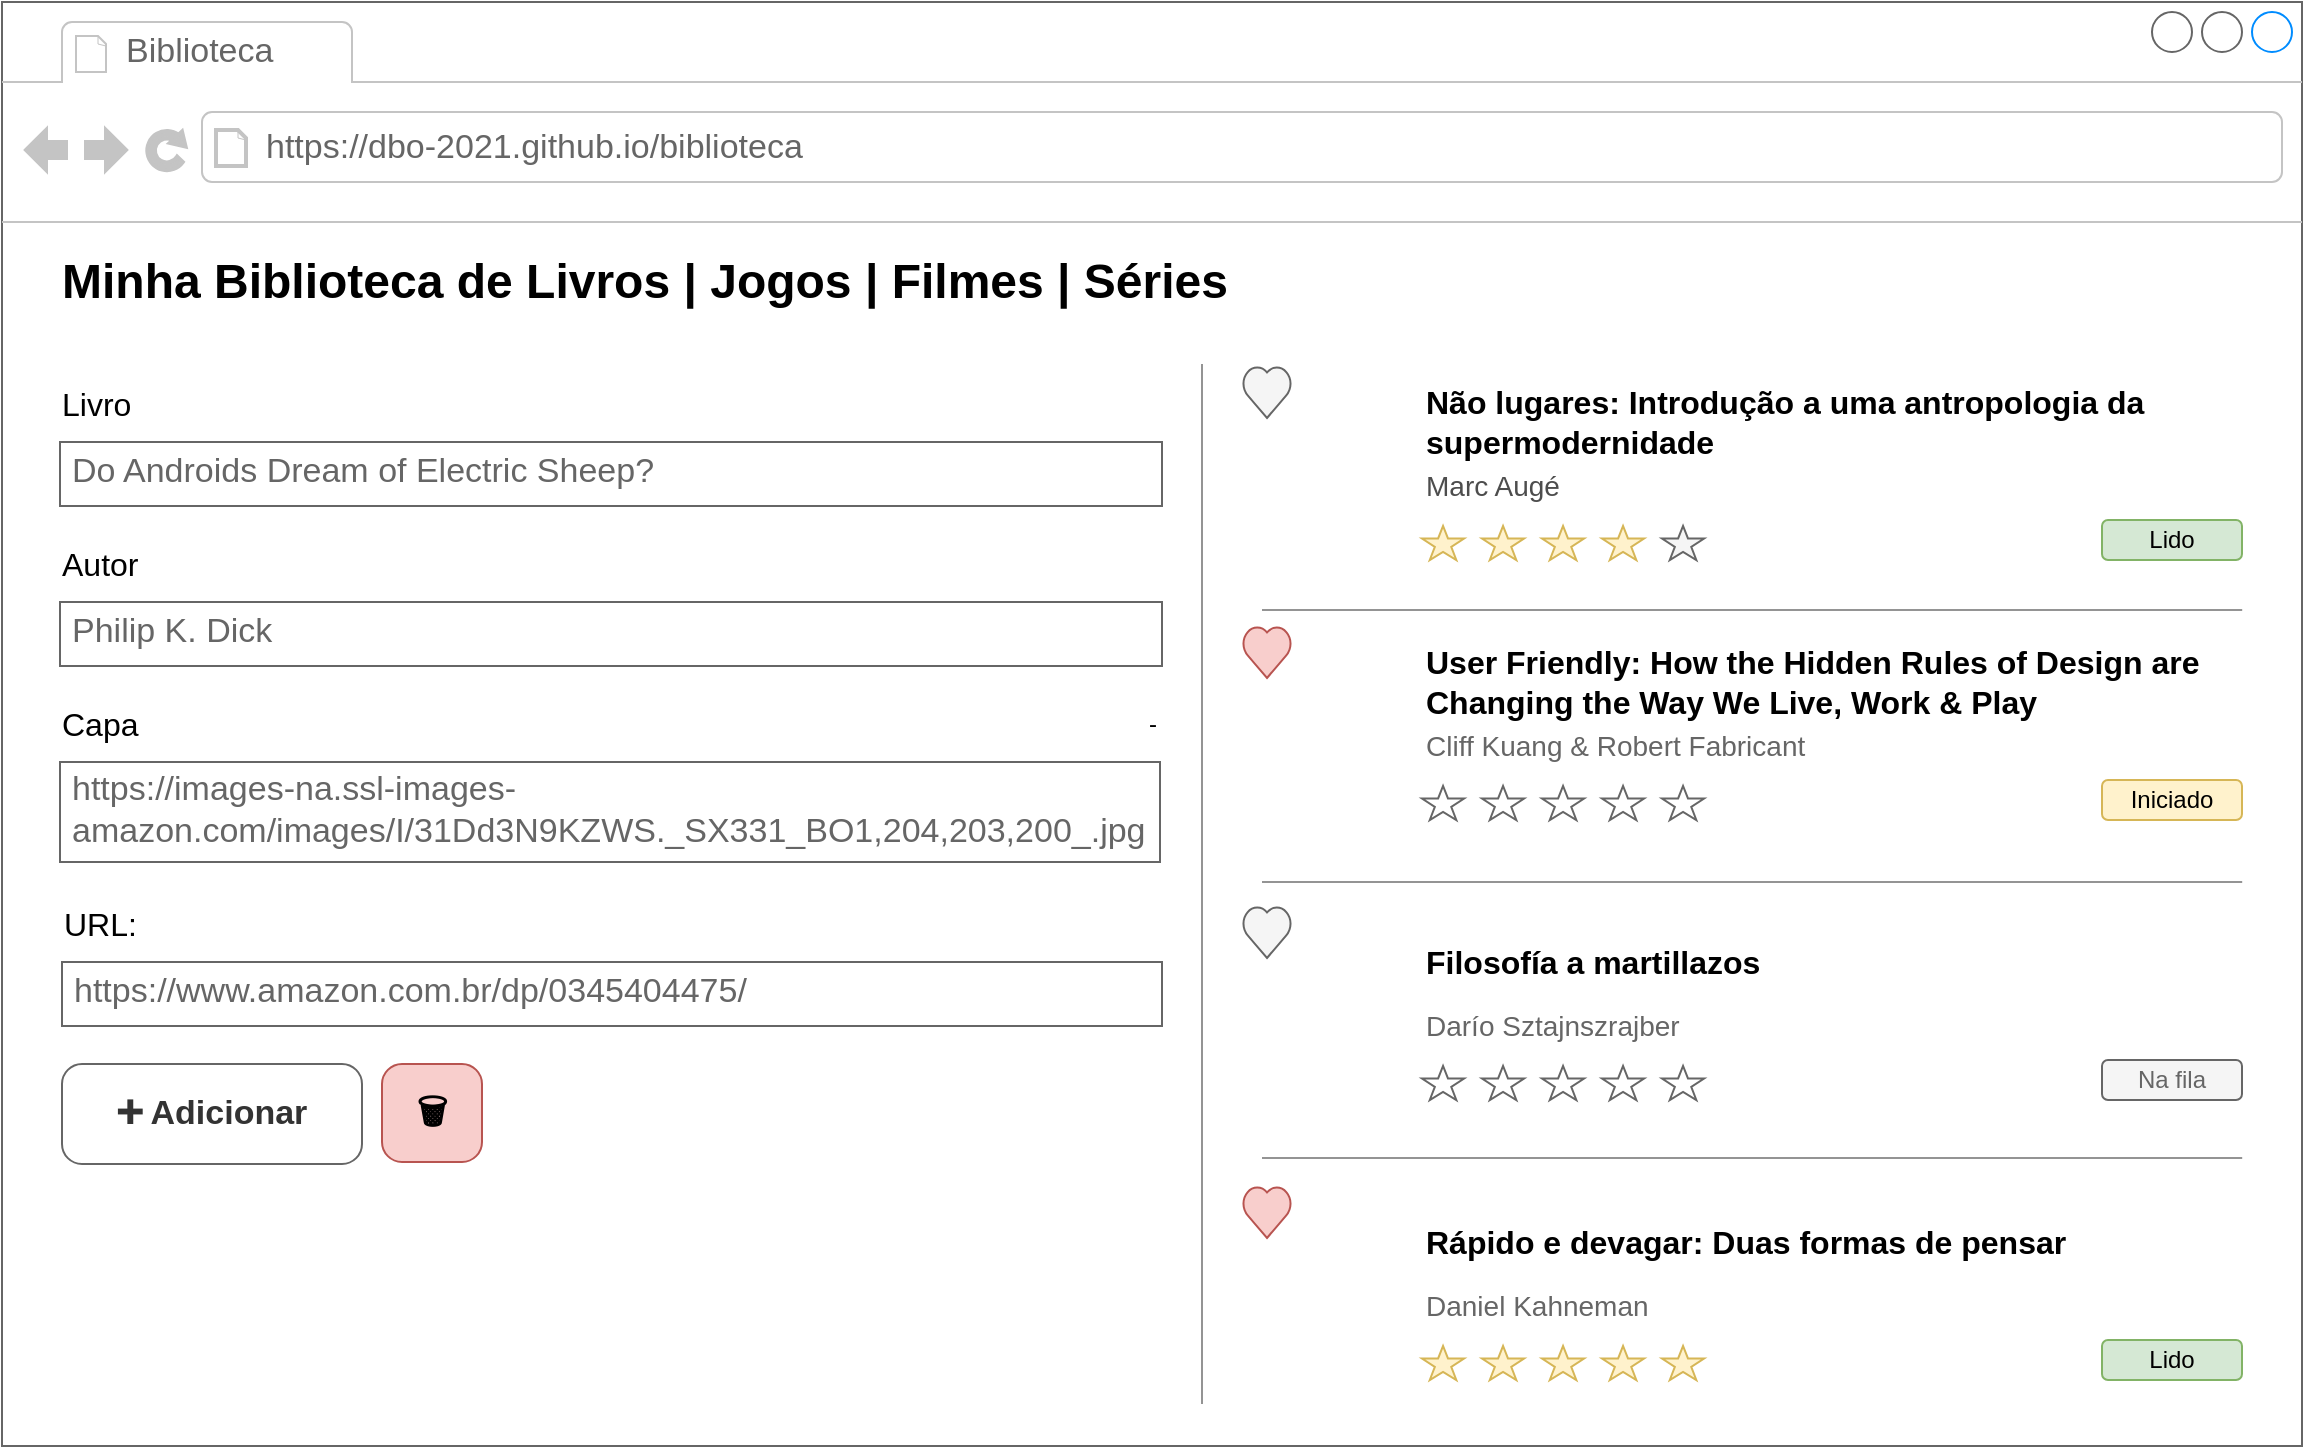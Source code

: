 <mxfile version="14.5.1" type="device" pages="2"><diagram id="HRCcRAjydTh6kbo6HqOy" name="01"><mxGraphModel dx="1296" dy="960" grid="1" gridSize="10" guides="1" tooltips="1" connect="1" arrows="1" fold="1" page="1" pageScale="1" pageWidth="1169" pageHeight="827" math="0" shadow="0"><root><mxCell id="0"/><mxCell id="1" parent="0"/><mxCell id="lwicfs0JQoOgjkQ2QBep-1" value="-" style="strokeWidth=1;shadow=0;dashed=0;align=center;html=1;shape=mxgraph.mockup.containers.browserWindow;rSize=0;strokeColor=#666666;strokeColor2=#008cff;strokeColor3=#c4c4c4;mainText=,;recursiveResize=0;" parent="1" vertex="1"><mxGeometry x="10" y="8" width="1150" height="722" as="geometry"/></mxCell><mxCell id="-jmXIq4S3nJ_SDXF_lPE-64" value="" style="shape=image;verticalLabelPosition=bottom;labelBackgroundColor=#ffffff;verticalAlign=top;aspect=fixed;imageAspect=0;image=https://m.media-amazon.com/images/I/41alIv87Z5L.jpg;" vertex="1" parent="lwicfs0JQoOgjkQ2QBep-1"><mxGeometry x="630" y="600" width="66" height="94.83" as="geometry"/></mxCell><mxCell id="-jmXIq4S3nJ_SDXF_lPE-51" value="" style="shape=image;verticalLabelPosition=bottom;labelBackgroundColor=#ffffff;verticalAlign=top;aspect=fixed;imageAspect=0;image=https://images-na.ssl-images-amazon.com/images/I/41ftLous6kL._SX316_BO1,204,203,200_.jpg;" vertex="1" parent="lwicfs0JQoOgjkQ2QBep-1"><mxGeometry x="630" y="460" width="63.72" height="100" as="geometry"/></mxCell><mxCell id="-jmXIq4S3nJ_SDXF_lPE-39" value="" style="shape=image;verticalLabelPosition=bottom;labelBackgroundColor=#ffffff;verticalAlign=top;aspect=fixed;imageAspect=0;image=https://m.media-amazon.com/images/I/412tCo6vXKL.jpg;" vertex="1" parent="lwicfs0JQoOgjkQ2QBep-1"><mxGeometry x="630" y="320" width="63.6" height="100" as="geometry"/></mxCell><mxCell id="lwicfs0JQoOgjkQ2QBep-2" value="Biblioteca" style="strokeWidth=1;shadow=0;dashed=0;align=center;html=1;shape=mxgraph.mockup.containers.anchor;fontSize=17;fontColor=#666666;align=left;" parent="lwicfs0JQoOgjkQ2QBep-1" vertex="1"><mxGeometry x="60" y="12" width="110" height="26" as="geometry"/></mxCell><mxCell id="lwicfs0JQoOgjkQ2QBep-3" value="https://dbo-2021.github.io/biblioteca" style="strokeWidth=1;shadow=0;dashed=0;align=center;html=1;shape=mxgraph.mockup.containers.anchor;rSize=0;fontSize=17;fontColor=#666666;align=left;" parent="lwicfs0JQoOgjkQ2QBep-1" vertex="1"><mxGeometry x="130" y="60" width="250" height="26" as="geometry"/></mxCell><mxCell id="lwicfs0JQoOgjkQ2QBep-9" value="➕ Adicionar" style="strokeWidth=1;shadow=0;dashed=0;align=center;html=1;shape=mxgraph.mockup.buttons.button;strokeColor=#666666;mainText=;buttonStyle=round;fontSize=17;fontStyle=1;whiteSpace=wrap;fillColor=none;fontColor=#333333;" parent="lwicfs0JQoOgjkQ2QBep-1" vertex="1"><mxGeometry x="30" y="531" width="150" height="50" as="geometry"/></mxCell><mxCell id="lwicfs0JQoOgjkQ2QBep-10" value="🗑️" style="strokeWidth=1;shadow=0;dashed=0;align=center;html=1;shape=mxgraph.mockup.buttons.button;strokeColor=#b85450;mainText=;buttonStyle=round;fontSize=17;fontStyle=1;whiteSpace=wrap;fillColor=#f8cecc;" parent="lwicfs0JQoOgjkQ2QBep-1" vertex="1"><mxGeometry x="190" y="531" width="50" height="49" as="geometry"/></mxCell><mxCell id="-jmXIq4S3nJ_SDXF_lPE-1" value="Do Androids Dream of Electric Sheep?" style="strokeWidth=1;shadow=0;dashed=0;align=center;html=1;shape=mxgraph.mockup.text.textBox;fontColor=#666666;align=left;fontSize=17;spacingLeft=4;spacingTop=-3;strokeColor=#666666;mainText=" vertex="1" parent="lwicfs0JQoOgjkQ2QBep-1"><mxGeometry x="29" y="220" width="551" height="32" as="geometry"/></mxCell><mxCell id="-jmXIq4S3nJ_SDXF_lPE-2" value="Livro" style="text;html=1;strokeColor=none;fillColor=none;align=left;verticalAlign=middle;whiteSpace=wrap;rounded=0;fontSize=16;" vertex="1" parent="lwicfs0JQoOgjkQ2QBep-1"><mxGeometry x="28" y="190" width="141" height="22" as="geometry"/></mxCell><mxCell id="-jmXIq4S3nJ_SDXF_lPE-3" value="&lt;b&gt;&lt;font style=&quot;font-size: 24px&quot;&gt;Minha Biblioteca de Livros | Jogos | Filmes | Séries&lt;/font&gt;&lt;/b&gt;" style="text;html=1;strokeColor=none;fillColor=none;align=left;verticalAlign=middle;whiteSpace=wrap;rounded=0;fontSize=16;" vertex="1" parent="lwicfs0JQoOgjkQ2QBep-1"><mxGeometry x="28" y="130" width="741" height="20" as="geometry"/></mxCell><mxCell id="-jmXIq4S3nJ_SDXF_lPE-4" value="Autor" style="text;html=1;strokeColor=none;fillColor=none;align=left;verticalAlign=middle;whiteSpace=wrap;rounded=0;fontSize=16;" vertex="1" parent="lwicfs0JQoOgjkQ2QBep-1"><mxGeometry x="28" y="270" width="141" height="22" as="geometry"/></mxCell><mxCell id="-jmXIq4S3nJ_SDXF_lPE-5" value="&lt;span class=&quot;a-size-medium&quot;&gt;Philip K. Dick&lt;/span&gt;" style="strokeWidth=1;shadow=0;dashed=0;align=center;html=1;shape=mxgraph.mockup.text.textBox;fontColor=#666666;align=left;fontSize=17;spacingLeft=4;spacingTop=-3;strokeColor=#666666;mainText=" vertex="1" parent="lwicfs0JQoOgjkQ2QBep-1"><mxGeometry x="29" y="300" width="551" height="32" as="geometry"/></mxCell><mxCell id="-jmXIq4S3nJ_SDXF_lPE-6" value="Capa" style="text;html=1;strokeColor=none;fillColor=none;align=left;verticalAlign=middle;whiteSpace=wrap;rounded=0;fontSize=16;" vertex="1" parent="lwicfs0JQoOgjkQ2QBep-1"><mxGeometry x="28" y="350" width="141" height="22" as="geometry"/></mxCell><mxCell id="-jmXIq4S3nJ_SDXF_lPE-7" value="&lt;span class=&quot;a-size-medium&quot;&gt;https://images-na.ssl-images-amazon.com/images/I/31Dd3N9KZWS._SX331_BO1,204,203,200_.jpg&lt;/span&gt;" style="strokeWidth=1;shadow=0;dashed=0;align=center;html=1;shape=mxgraph.mockup.text.textBox;fontColor=#666666;align=left;fontSize=17;spacingLeft=4;spacingTop=-3;strokeColor=#666666;mainText=;whiteSpace=wrap;" vertex="1" parent="lwicfs0JQoOgjkQ2QBep-1"><mxGeometry x="29" y="380" width="550" height="50" as="geometry"/></mxCell><mxCell id="-jmXIq4S3nJ_SDXF_lPE-8" value="URL:" style="text;html=1;strokeColor=none;fillColor=none;align=left;verticalAlign=middle;whiteSpace=wrap;rounded=0;fontSize=16;" vertex="1" parent="lwicfs0JQoOgjkQ2QBep-1"><mxGeometry x="29" y="450" width="141" height="22" as="geometry"/></mxCell><mxCell id="-jmXIq4S3nJ_SDXF_lPE-9" value="&lt;span class=&quot;a-size-medium&quot;&gt;https://www.amazon.com.br/dp/0345404475/&lt;/span&gt;" style="strokeWidth=1;shadow=0;dashed=0;align=center;html=1;shape=mxgraph.mockup.text.textBox;fontColor=#666666;align=left;fontSize=17;spacingLeft=4;spacingTop=-3;strokeColor=#666666;mainText=" vertex="1" parent="lwicfs0JQoOgjkQ2QBep-1"><mxGeometry x="30" y="480" width="550" height="32" as="geometry"/></mxCell><mxCell id="-jmXIq4S3nJ_SDXF_lPE-11" value="" style="endArrow=none;html=1;fontSize=16;strokeColor=#949494;" edge="1" parent="lwicfs0JQoOgjkQ2QBep-1"><mxGeometry width="50" height="50" relative="1" as="geometry"><mxPoint x="600" y="701" as="sourcePoint"/><mxPoint x="600" y="181" as="targetPoint"/></mxGeometry></mxCell><mxCell id="-jmXIq4S3nJ_SDXF_lPE-13" value="" style="shape=image;verticalLabelPosition=bottom;labelBackgroundColor=#ffffff;verticalAlign=top;aspect=fixed;imageAspect=0;image=https://images-na.ssl-images-amazon.com/images/I/31NMsOganIL._SX333_BO1,204,203,200_.jpg;" vertex="1" parent="lwicfs0JQoOgjkQ2QBep-1"><mxGeometry x="630" y="190" width="65" height="96.82" as="geometry"/></mxCell><mxCell id="-jmXIq4S3nJ_SDXF_lPE-14" value="&lt;b&gt;Não lugares: Introdução a uma antropologia da supermodernidade&lt;/b&gt;" style="text;html=1;strokeColor=none;fillColor=none;align=left;verticalAlign=middle;whiteSpace=wrap;rounded=0;fontSize=16;" vertex="1" parent="lwicfs0JQoOgjkQ2QBep-1"><mxGeometry x="710" y="190" width="410" height="40" as="geometry"/></mxCell><mxCell id="-jmXIq4S3nJ_SDXF_lPE-17" value="&lt;span style=&quot;font-weight: normal; font-size: 14px;&quot;&gt;Marc Augé&amp;nbsp;&lt;/span&gt;" style="text;html=1;strokeColor=none;fillColor=none;align=left;verticalAlign=middle;whiteSpace=wrap;rounded=0;fontSize=14;fontStyle=1;fontColor=#4D4D4D;" vertex="1" parent="lwicfs0JQoOgjkQ2QBep-1"><mxGeometry x="710" y="232" width="410" height="20" as="geometry"/></mxCell><mxCell id="-jmXIq4S3nJ_SDXF_lPE-19" value="" style="verticalLabelPosition=bottom;verticalAlign=top;html=1;shape=mxgraph.basic.star;fontSize=14;align=left;fillColor=#fff2cc;strokeColor=#d6b656;" vertex="1" parent="lwicfs0JQoOgjkQ2QBep-1"><mxGeometry x="710" y="262" width="21.05" height="17" as="geometry"/></mxCell><mxCell id="-jmXIq4S3nJ_SDXF_lPE-20" value="" style="verticalLabelPosition=bottom;verticalAlign=top;html=1;shape=mxgraph.basic.star;fontSize=14;align=left;fillColor=#fff2cc;strokeColor=#d6b656;" vertex="1" parent="lwicfs0JQoOgjkQ2QBep-1"><mxGeometry x="740" y="262" width="21.05" height="17" as="geometry"/></mxCell><mxCell id="-jmXIq4S3nJ_SDXF_lPE-21" value="" style="verticalLabelPosition=bottom;verticalAlign=top;html=1;shape=mxgraph.basic.star;fontSize=14;align=left;fillColor=#fff2cc;strokeColor=#d6b656;" vertex="1" parent="lwicfs0JQoOgjkQ2QBep-1"><mxGeometry x="770" y="262" width="21.05" height="17" as="geometry"/></mxCell><mxCell id="-jmXIq4S3nJ_SDXF_lPE-22" value="" style="verticalLabelPosition=bottom;verticalAlign=top;html=1;shape=mxgraph.basic.star;fontSize=14;align=left;fillColor=#f5f5f5;strokeColor=#666666;fontColor=#333333;" vertex="1" parent="lwicfs0JQoOgjkQ2QBep-1"><mxGeometry x="830" y="262" width="21.05" height="17" as="geometry"/></mxCell><mxCell id="-jmXIq4S3nJ_SDXF_lPE-23" value="" style="verticalLabelPosition=bottom;verticalAlign=top;html=1;shape=mxgraph.basic.star;fontSize=14;align=left;fillColor=#fff2cc;strokeColor=#d6b656;" vertex="1" parent="lwicfs0JQoOgjkQ2QBep-1"><mxGeometry x="800" y="262" width="21.05" height="17" as="geometry"/></mxCell><mxCell id="-jmXIq4S3nJ_SDXF_lPE-24" value="" style="verticalLabelPosition=bottom;verticalAlign=top;html=1;shape=mxgraph.basic.heart;fontSize=14;align=left;fillColor=#f5f5f5;strokeColor=#666666;fontColor=#333333;" vertex="1" parent="lwicfs0JQoOgjkQ2QBep-1"><mxGeometry x="620" y="182" width="25" height="26" as="geometry"/></mxCell><mxCell id="-jmXIq4S3nJ_SDXF_lPE-25" value="Lido" style="rounded=1;whiteSpace=wrap;html=1;fontSize=12;align=center;fillColor=#d5e8d4;strokeColor=#82b366;" vertex="1" parent="lwicfs0JQoOgjkQ2QBep-1"><mxGeometry x="1050" y="259" width="70" height="20" as="geometry"/></mxCell><mxCell id="-jmXIq4S3nJ_SDXF_lPE-29" value="&lt;b&gt;User Friendly: How the Hidden Rules of Design are Changing the Way We Live, Work &amp;amp; Play&lt;/b&gt;" style="text;html=1;strokeColor=none;fillColor=none;align=left;verticalAlign=middle;whiteSpace=wrap;rounded=0;fontSize=16;" vertex="1" parent="lwicfs0JQoOgjkQ2QBep-1"><mxGeometry x="710" y="320" width="410" height="40" as="geometry"/></mxCell><mxCell id="-jmXIq4S3nJ_SDXF_lPE-30" value="&lt;span style=&quot;font-weight: 400&quot;&gt;Cliff Kuang &amp;amp;&amp;nbsp;&lt;/span&gt;&lt;span style=&quot;font-weight: 400&quot;&gt;Robert Fabricant&lt;/span&gt;" style="text;html=1;strokeColor=none;fillColor=none;align=left;verticalAlign=middle;whiteSpace=wrap;rounded=0;fontSize=14;fontStyle=1;fontColor=#666666;" vertex="1" parent="lwicfs0JQoOgjkQ2QBep-1"><mxGeometry x="710" y="362" width="410" height="20" as="geometry"/></mxCell><mxCell id="-jmXIq4S3nJ_SDXF_lPE-31" value="" style="verticalLabelPosition=bottom;verticalAlign=top;html=1;shape=mxgraph.basic.star;fontSize=14;align=left;strokeColor=#666666;fontColor=#333333;fillColor=#FFFFFF;" vertex="1" parent="lwicfs0JQoOgjkQ2QBep-1"><mxGeometry x="710" y="392" width="21.05" height="17" as="geometry"/></mxCell><mxCell id="-jmXIq4S3nJ_SDXF_lPE-32" value="" style="verticalLabelPosition=bottom;verticalAlign=top;html=1;shape=mxgraph.basic.star;fontSize=14;align=left;strokeColor=#666666;fontColor=#333333;fillColor=#FFFFFF;" vertex="1" parent="lwicfs0JQoOgjkQ2QBep-1"><mxGeometry x="740" y="392" width="21.05" height="17" as="geometry"/></mxCell><mxCell id="-jmXIq4S3nJ_SDXF_lPE-33" value="" style="verticalLabelPosition=bottom;verticalAlign=top;html=1;shape=mxgraph.basic.star;fontSize=14;align=left;strokeColor=#666666;fontColor=#333333;fillColor=#FFFFFF;" vertex="1" parent="lwicfs0JQoOgjkQ2QBep-1"><mxGeometry x="770" y="392" width="21.05" height="17" as="geometry"/></mxCell><mxCell id="-jmXIq4S3nJ_SDXF_lPE-34" value="" style="verticalLabelPosition=bottom;verticalAlign=top;html=1;shape=mxgraph.basic.star;fontSize=14;align=left;strokeColor=#666666;fontColor=#333333;fillColor=#FFFFFF;" vertex="1" parent="lwicfs0JQoOgjkQ2QBep-1"><mxGeometry x="830" y="392" width="21.05" height="17" as="geometry"/></mxCell><mxCell id="-jmXIq4S3nJ_SDXF_lPE-35" value="" style="verticalLabelPosition=bottom;verticalAlign=top;html=1;shape=mxgraph.basic.star;fontSize=14;align=left;strokeColor=#666666;fontColor=#333333;fillColor=#FFFFFF;" vertex="1" parent="lwicfs0JQoOgjkQ2QBep-1"><mxGeometry x="800" y="392" width="21.05" height="17" as="geometry"/></mxCell><mxCell id="-jmXIq4S3nJ_SDXF_lPE-36" value="" style="verticalLabelPosition=bottom;verticalAlign=top;html=1;shape=mxgraph.basic.heart;fontSize=14;align=left;fillColor=#f8cecc;strokeColor=#b85450;" vertex="1" parent="lwicfs0JQoOgjkQ2QBep-1"><mxGeometry x="620" y="312" width="25" height="26" as="geometry"/></mxCell><mxCell id="-jmXIq4S3nJ_SDXF_lPE-37" value="Iniciado" style="rounded=1;whiteSpace=wrap;html=1;fontSize=12;align=center;fillColor=#fff2cc;strokeColor=#d6b656;labelBackgroundColor=none;" vertex="1" parent="lwicfs0JQoOgjkQ2QBep-1"><mxGeometry x="1050" y="389" width="70" height="20" as="geometry"/></mxCell><mxCell id="-jmXIq4S3nJ_SDXF_lPE-41" value="&lt;b&gt;Filosofía a martillazos&lt;/b&gt;" style="text;html=1;strokeColor=none;fillColor=none;align=left;verticalAlign=middle;whiteSpace=wrap;rounded=0;fontSize=16;" vertex="1" parent="lwicfs0JQoOgjkQ2QBep-1"><mxGeometry x="710" y="460" width="410" height="40" as="geometry"/></mxCell><mxCell id="-jmXIq4S3nJ_SDXF_lPE-42" value="&lt;span style=&quot;font-weight: 400&quot;&gt;Darío Sztajnszrajber&lt;/span&gt;" style="text;html=1;strokeColor=none;fillColor=none;align=left;verticalAlign=middle;whiteSpace=wrap;rounded=0;fontSize=14;fontStyle=1;fontColor=#666666;" vertex="1" parent="lwicfs0JQoOgjkQ2QBep-1"><mxGeometry x="710" y="502" width="410" height="20" as="geometry"/></mxCell><mxCell id="-jmXIq4S3nJ_SDXF_lPE-43" value="" style="verticalLabelPosition=bottom;verticalAlign=top;html=1;shape=mxgraph.basic.star;fontSize=14;align=left;strokeColor=#666666;fontColor=#333333;fillColor=#FFFFFF;" vertex="1" parent="lwicfs0JQoOgjkQ2QBep-1"><mxGeometry x="710" y="532" width="21.05" height="17" as="geometry"/></mxCell><mxCell id="-jmXIq4S3nJ_SDXF_lPE-44" value="" style="verticalLabelPosition=bottom;verticalAlign=top;html=1;shape=mxgraph.basic.star;fontSize=14;align=left;strokeColor=#666666;fontColor=#333333;fillColor=#FFFFFF;" vertex="1" parent="lwicfs0JQoOgjkQ2QBep-1"><mxGeometry x="740" y="532" width="21.05" height="17" as="geometry"/></mxCell><mxCell id="-jmXIq4S3nJ_SDXF_lPE-45" value="" style="verticalLabelPosition=bottom;verticalAlign=top;html=1;shape=mxgraph.basic.star;fontSize=14;align=left;strokeColor=#666666;fontColor=#333333;fillColor=#FFFFFF;" vertex="1" parent="lwicfs0JQoOgjkQ2QBep-1"><mxGeometry x="770" y="532" width="21.05" height="17" as="geometry"/></mxCell><mxCell id="-jmXIq4S3nJ_SDXF_lPE-46" value="" style="verticalLabelPosition=bottom;verticalAlign=top;html=1;shape=mxgraph.basic.star;fontSize=14;align=left;strokeColor=#666666;fontColor=#333333;fillColor=#FFFFFF;" vertex="1" parent="lwicfs0JQoOgjkQ2QBep-1"><mxGeometry x="830" y="532" width="21.05" height="17" as="geometry"/></mxCell><mxCell id="-jmXIq4S3nJ_SDXF_lPE-47" value="" style="verticalLabelPosition=bottom;verticalAlign=top;html=1;shape=mxgraph.basic.star;fontSize=14;align=left;strokeColor=#666666;fontColor=#333333;fillColor=#FFFFFF;" vertex="1" parent="lwicfs0JQoOgjkQ2QBep-1"><mxGeometry x="800" y="532" width="21.05" height="17" as="geometry"/></mxCell><mxCell id="-jmXIq4S3nJ_SDXF_lPE-48" value="" style="verticalLabelPosition=bottom;verticalAlign=top;html=1;shape=mxgraph.basic.heart;fontSize=14;align=left;fillColor=#f5f5f5;strokeColor=#666666;fontColor=#333333;" vertex="1" parent="lwicfs0JQoOgjkQ2QBep-1"><mxGeometry x="620" y="452" width="25" height="26" as="geometry"/></mxCell><mxCell id="-jmXIq4S3nJ_SDXF_lPE-49" value="Na fila" style="rounded=1;whiteSpace=wrap;html=1;fontSize=12;align=center;fillColor=#f5f5f5;strokeColor=#666666;labelBackgroundColor=none;fontColor=#666666;" vertex="1" parent="lwicfs0JQoOgjkQ2QBep-1"><mxGeometry x="1050" y="529" width="70" height="20" as="geometry"/></mxCell><mxCell id="-jmXIq4S3nJ_SDXF_lPE-50" value="" style="endArrow=none;html=1;fontSize=16;strokeColor=#949494;strokeWidth=1;exitX=0.974;exitY=0.539;exitDx=0;exitDy=0;exitPerimeter=0;" edge="1" parent="lwicfs0JQoOgjkQ2QBep-1"><mxGeometry width="50" height="50" relative="1" as="geometry"><mxPoint x="1120.1" y="439.98" as="sourcePoint"/><mxPoint x="630" y="440" as="targetPoint"/></mxGeometry></mxCell><mxCell id="-jmXIq4S3nJ_SDXF_lPE-52" value="" style="endArrow=none;html=1;fontSize=16;strokeColor=#949494;strokeWidth=1;exitX=0.974;exitY=0.539;exitDx=0;exitDy=0;exitPerimeter=0;" edge="1" parent="lwicfs0JQoOgjkQ2QBep-1"><mxGeometry width="50" height="50" relative="1" as="geometry"><mxPoint x="1120.1" y="303.98" as="sourcePoint"/><mxPoint x="630" y="304" as="targetPoint"/></mxGeometry></mxCell><mxCell id="-jmXIq4S3nJ_SDXF_lPE-54" value="&lt;b&gt;Rápido e devagar: Duas formas de pensar&lt;/b&gt;" style="text;html=1;strokeColor=none;fillColor=none;align=left;verticalAlign=middle;whiteSpace=wrap;rounded=0;fontSize=16;" vertex="1" parent="lwicfs0JQoOgjkQ2QBep-1"><mxGeometry x="710" y="600" width="410" height="40" as="geometry"/></mxCell><mxCell id="-jmXIq4S3nJ_SDXF_lPE-55" value="&lt;span style=&quot;font-weight: 400&quot;&gt;Daniel Kahneman&lt;/span&gt;" style="text;html=1;strokeColor=none;fillColor=none;align=left;verticalAlign=middle;whiteSpace=wrap;rounded=0;fontSize=14;fontStyle=1;fontColor=#666666;" vertex="1" parent="lwicfs0JQoOgjkQ2QBep-1"><mxGeometry x="710" y="642" width="410" height="20" as="geometry"/></mxCell><mxCell id="-jmXIq4S3nJ_SDXF_lPE-56" value="" style="verticalLabelPosition=bottom;verticalAlign=top;html=1;shape=mxgraph.basic.star;fontSize=14;align=left;strokeColor=#d6b656;fillColor=#fff2cc;" vertex="1" parent="lwicfs0JQoOgjkQ2QBep-1"><mxGeometry x="710" y="672" width="21.05" height="17" as="geometry"/></mxCell><mxCell id="-jmXIq4S3nJ_SDXF_lPE-57" value="" style="verticalLabelPosition=bottom;verticalAlign=top;html=1;shape=mxgraph.basic.star;fontSize=14;align=left;strokeColor=#d6b656;fillColor=#fff2cc;" vertex="1" parent="lwicfs0JQoOgjkQ2QBep-1"><mxGeometry x="740" y="672" width="21.05" height="17" as="geometry"/></mxCell><mxCell id="-jmXIq4S3nJ_SDXF_lPE-58" value="" style="verticalLabelPosition=bottom;verticalAlign=top;html=1;shape=mxgraph.basic.star;fontSize=14;align=left;strokeColor=#d6b656;fillColor=#fff2cc;" vertex="1" parent="lwicfs0JQoOgjkQ2QBep-1"><mxGeometry x="770" y="672" width="21.05" height="17" as="geometry"/></mxCell><mxCell id="-jmXIq4S3nJ_SDXF_lPE-59" value="" style="verticalLabelPosition=bottom;verticalAlign=top;html=1;shape=mxgraph.basic.star;fontSize=14;align=left;strokeColor=#d6b656;fillColor=#fff2cc;" vertex="1" parent="lwicfs0JQoOgjkQ2QBep-1"><mxGeometry x="830" y="672" width="21.05" height="17" as="geometry"/></mxCell><mxCell id="-jmXIq4S3nJ_SDXF_lPE-60" value="" style="verticalLabelPosition=bottom;verticalAlign=top;html=1;shape=mxgraph.basic.star;fontSize=14;align=left;strokeColor=#d6b656;fillColor=#fff2cc;" vertex="1" parent="lwicfs0JQoOgjkQ2QBep-1"><mxGeometry x="800" y="672" width="21.05" height="17" as="geometry"/></mxCell><mxCell id="-jmXIq4S3nJ_SDXF_lPE-61" value="" style="verticalLabelPosition=bottom;verticalAlign=top;html=1;shape=mxgraph.basic.heart;fontSize=14;align=left;fillColor=#f8cecc;strokeColor=#b85450;" vertex="1" parent="lwicfs0JQoOgjkQ2QBep-1"><mxGeometry x="620" y="592" width="25" height="26" as="geometry"/></mxCell><mxCell id="-jmXIq4S3nJ_SDXF_lPE-62" value="Lido" style="rounded=1;whiteSpace=wrap;html=1;fontSize=12;align=center;fillColor=#d5e8d4;strokeColor=#82b366;labelBackgroundColor=none;" vertex="1" parent="lwicfs0JQoOgjkQ2QBep-1"><mxGeometry x="1050" y="669" width="70" height="20" as="geometry"/></mxCell><mxCell id="-jmXIq4S3nJ_SDXF_lPE-63" value="" style="endArrow=none;html=1;fontSize=16;strokeColor=#949494;strokeWidth=1;exitX=0.974;exitY=0.539;exitDx=0;exitDy=0;exitPerimeter=0;" edge="1" parent="lwicfs0JQoOgjkQ2QBep-1"><mxGeometry width="50" height="50" relative="1" as="geometry"><mxPoint x="1120.1" y="577.98" as="sourcePoint"/><mxPoint x="630" y="578.0" as="targetPoint"/></mxGeometry></mxCell></root></mxGraphModel></diagram><diagram name="02" id="TcuUHPMWRJoSI-UDi1gw"><mxGraphModel dx="1579" dy="960" grid="1" gridSize="10" guides="1" tooltips="1" connect="1" arrows="1" fold="1" page="1" pageScale="1" pageWidth="1169" pageHeight="827" math="0" shadow="0"><root><mxCell id="XoXCd4KlLQdzqkL5vB5E-0"/><mxCell id="XoXCd4KlLQdzqkL5vB5E-1" parent="XoXCd4KlLQdzqkL5vB5E-0"/><mxCell id="XoXCd4KlLQdzqkL5vB5E-2" value="-" style="strokeWidth=1;shadow=0;dashed=0;align=center;html=1;shape=mxgraph.mockup.containers.browserWindow;rSize=0;strokeColor=#666666;strokeColor2=#008cff;strokeColor3=#c4c4c4;mainText=,;recursiveResize=0;" vertex="1" parent="XoXCd4KlLQdzqkL5vB5E-1"><mxGeometry x="10" y="8" width="1150" height="722" as="geometry"/></mxCell><mxCell id="XoXCd4KlLQdzqkL5vB5E-64" value="" style="shape=image;verticalLabelPosition=bottom;labelBackgroundColor=#ffffff;verticalAlign=top;aspect=fixed;imageAspect=0;image=https://images-na.ssl-images-amazon.com/images/I/41BK6-PY8xL._SX331_BO1,204,203,200_.jpg;" vertex="1" parent="XoXCd4KlLQdzqkL5vB5E-2"><mxGeometry x="630" y="460" width="66.73" height="100" as="geometry"/></mxCell><mxCell id="XoXCd4KlLQdzqkL5vB5E-3" value="" style="shape=image;verticalLabelPosition=bottom;labelBackgroundColor=#ffffff;verticalAlign=top;aspect=fixed;imageAspect=0;image=https://m.media-amazon.com/images/I/41alIv87Z5L.jpg;" vertex="1" parent="XoXCd4KlLQdzqkL5vB5E-2"><mxGeometry x="630" y="600" width="66" height="94.83" as="geometry"/></mxCell><mxCell id="XoXCd4KlLQdzqkL5vB5E-5" value="" style="shape=image;verticalLabelPosition=bottom;labelBackgroundColor=#ffffff;verticalAlign=top;aspect=fixed;imageAspect=0;image=https://m.media-amazon.com/images/I/412tCo6vXKL.jpg;" vertex="1" parent="XoXCd4KlLQdzqkL5vB5E-2"><mxGeometry x="630" y="320" width="63.6" height="100" as="geometry"/></mxCell><mxCell id="XoXCd4KlLQdzqkL5vB5E-6" value="Biblioteca" style="strokeWidth=1;shadow=0;dashed=0;align=center;html=1;shape=mxgraph.mockup.containers.anchor;fontSize=17;fontColor=#666666;align=left;" vertex="1" parent="XoXCd4KlLQdzqkL5vB5E-2"><mxGeometry x="60" y="12" width="110" height="26" as="geometry"/></mxCell><mxCell id="XoXCd4KlLQdzqkL5vB5E-7" value="https://dbo-2021.github.io/biblioteca" style="strokeWidth=1;shadow=0;dashed=0;align=center;html=1;shape=mxgraph.mockup.containers.anchor;rSize=0;fontSize=17;fontColor=#666666;align=left;" vertex="1" parent="XoXCd4KlLQdzqkL5vB5E-2"><mxGeometry x="130" y="60" width="250" height="26" as="geometry"/></mxCell><mxCell id="XoXCd4KlLQdzqkL5vB5E-8" value="➕ Adicionar" style="strokeWidth=1;shadow=0;dashed=0;align=center;html=1;shape=mxgraph.mockup.buttons.button;strokeColor=#666666;mainText=;buttonStyle=round;fontSize=17;fontStyle=1;whiteSpace=wrap;fillColor=none;fontColor=#333333;" vertex="1" parent="XoXCd4KlLQdzqkL5vB5E-2"><mxGeometry x="30" y="531" width="150" height="50" as="geometry"/></mxCell><mxCell id="XoXCd4KlLQdzqkL5vB5E-9" value="🗑️" style="strokeWidth=1;shadow=0;dashed=0;align=center;html=1;shape=mxgraph.mockup.buttons.button;strokeColor=#b85450;mainText=;buttonStyle=round;fontSize=17;fontStyle=1;whiteSpace=wrap;fillColor=#f8cecc;" vertex="1" parent="XoXCd4KlLQdzqkL5vB5E-2"><mxGeometry x="190" y="531" width="50" height="49" as="geometry"/></mxCell><mxCell id="XoXCd4KlLQdzqkL5vB5E-10" value="Do Androids Dream of Electric Sheep?" style="strokeWidth=1;shadow=0;dashed=0;align=center;html=1;shape=mxgraph.mockup.text.textBox;fontColor=#666666;align=left;fontSize=17;spacingLeft=4;spacingTop=-3;strokeColor=#666666;mainText=" vertex="1" parent="XoXCd4KlLQdzqkL5vB5E-2"><mxGeometry x="29" y="220" width="551" height="32" as="geometry"/></mxCell><mxCell id="XoXCd4KlLQdzqkL5vB5E-11" value="Livro" style="text;html=1;strokeColor=none;fillColor=none;align=left;verticalAlign=middle;whiteSpace=wrap;rounded=0;fontSize=16;" vertex="1" parent="XoXCd4KlLQdzqkL5vB5E-2"><mxGeometry x="28" y="190" width="141" height="22" as="geometry"/></mxCell><mxCell id="XoXCd4KlLQdzqkL5vB5E-12" value="&lt;b&gt;&lt;font style=&quot;font-size: 24px&quot;&gt;Minha Biblioteca de Livros | Jogos | Filmes | Séries&lt;/font&gt;&lt;/b&gt;" style="text;html=1;strokeColor=none;fillColor=none;align=left;verticalAlign=middle;whiteSpace=wrap;rounded=0;fontSize=16;" vertex="1" parent="XoXCd4KlLQdzqkL5vB5E-2"><mxGeometry x="28" y="130" width="741" height="20" as="geometry"/></mxCell><mxCell id="XoXCd4KlLQdzqkL5vB5E-13" value="Autor" style="text;html=1;strokeColor=none;fillColor=none;align=left;verticalAlign=middle;whiteSpace=wrap;rounded=0;fontSize=16;" vertex="1" parent="XoXCd4KlLQdzqkL5vB5E-2"><mxGeometry x="28" y="270" width="141" height="22" as="geometry"/></mxCell><mxCell id="XoXCd4KlLQdzqkL5vB5E-14" value="&lt;span class=&quot;a-size-medium&quot;&gt;Philip K. Dick&lt;/span&gt;" style="strokeWidth=1;shadow=0;dashed=0;align=center;html=1;shape=mxgraph.mockup.text.textBox;fontColor=#666666;align=left;fontSize=17;spacingLeft=4;spacingTop=-3;strokeColor=#666666;mainText=" vertex="1" parent="XoXCd4KlLQdzqkL5vB5E-2"><mxGeometry x="29" y="300" width="551" height="32" as="geometry"/></mxCell><mxCell id="XoXCd4KlLQdzqkL5vB5E-15" value="Capa" style="text;html=1;strokeColor=none;fillColor=none;align=left;verticalAlign=middle;whiteSpace=wrap;rounded=0;fontSize=16;" vertex="1" parent="XoXCd4KlLQdzqkL5vB5E-2"><mxGeometry x="28" y="350" width="141" height="22" as="geometry"/></mxCell><mxCell id="XoXCd4KlLQdzqkL5vB5E-16" value="&lt;span class=&quot;a-size-medium&quot;&gt;https://images-na.ssl-images-amazon.com/images/I/31Dd3N9KZWS._SX331_BO1,204,203,200_.jpg&lt;/span&gt;" style="strokeWidth=1;shadow=0;dashed=0;align=center;html=1;shape=mxgraph.mockup.text.textBox;fontColor=#666666;align=left;fontSize=17;spacingLeft=4;spacingTop=-3;strokeColor=#666666;mainText=;whiteSpace=wrap;" vertex="1" parent="XoXCd4KlLQdzqkL5vB5E-2"><mxGeometry x="29" y="380" width="550" height="50" as="geometry"/></mxCell><mxCell id="XoXCd4KlLQdzqkL5vB5E-17" value="URL:" style="text;html=1;strokeColor=none;fillColor=none;align=left;verticalAlign=middle;whiteSpace=wrap;rounded=0;fontSize=16;" vertex="1" parent="XoXCd4KlLQdzqkL5vB5E-2"><mxGeometry x="29" y="450" width="141" height="22" as="geometry"/></mxCell><mxCell id="XoXCd4KlLQdzqkL5vB5E-18" value="&lt;span class=&quot;a-size-medium&quot;&gt;https://www.amazon.com.br/dp/0345404475/&lt;/span&gt;" style="strokeWidth=1;shadow=0;dashed=0;align=center;html=1;shape=mxgraph.mockup.text.textBox;fontColor=#666666;align=left;fontSize=17;spacingLeft=4;spacingTop=-3;strokeColor=#666666;mainText=" vertex="1" parent="XoXCd4KlLQdzqkL5vB5E-2"><mxGeometry x="30" y="480" width="550" height="32" as="geometry"/></mxCell><mxCell id="XoXCd4KlLQdzqkL5vB5E-19" value="" style="endArrow=none;html=1;fontSize=16;strokeColor=#949494;" edge="1" parent="XoXCd4KlLQdzqkL5vB5E-2"><mxGeometry width="50" height="50" relative="1" as="geometry"><mxPoint x="600" y="701" as="sourcePoint"/><mxPoint x="600" y="181" as="targetPoint"/></mxGeometry></mxCell><mxCell id="XoXCd4KlLQdzqkL5vB5E-20" value="" style="shape=image;verticalLabelPosition=bottom;labelBackgroundColor=#ffffff;verticalAlign=top;aspect=fixed;imageAspect=0;image=https://images-na.ssl-images-amazon.com/images/I/31NMsOganIL._SX333_BO1,204,203,200_.jpg;" vertex="1" parent="XoXCd4KlLQdzqkL5vB5E-2"><mxGeometry x="630" y="190" width="65" height="96.82" as="geometry"/></mxCell><mxCell id="XoXCd4KlLQdzqkL5vB5E-21" value="&lt;b&gt;Não lugares: Introdução a uma antropologia da supermodernidade&lt;/b&gt;" style="text;html=1;strokeColor=none;fillColor=none;align=left;verticalAlign=middle;whiteSpace=wrap;rounded=0;fontSize=16;" vertex="1" parent="XoXCd4KlLQdzqkL5vB5E-2"><mxGeometry x="710" y="190" width="410" height="40" as="geometry"/></mxCell><mxCell id="XoXCd4KlLQdzqkL5vB5E-22" value="&lt;span style=&quot;font-weight: normal; font-size: 14px;&quot;&gt;Marc Augé&amp;nbsp;&lt;/span&gt;" style="text;html=1;strokeColor=none;fillColor=none;align=left;verticalAlign=middle;whiteSpace=wrap;rounded=0;fontSize=14;fontStyle=1;fontColor=#4D4D4D;" vertex="1" parent="XoXCd4KlLQdzqkL5vB5E-2"><mxGeometry x="710" y="232" width="410" height="20" as="geometry"/></mxCell><mxCell id="XoXCd4KlLQdzqkL5vB5E-23" value="" style="verticalLabelPosition=bottom;verticalAlign=top;html=1;shape=mxgraph.basic.star;fontSize=14;align=left;fillColor=#fff2cc;strokeColor=#d6b656;" vertex="1" parent="XoXCd4KlLQdzqkL5vB5E-2"><mxGeometry x="710" y="262" width="21.05" height="17" as="geometry"/></mxCell><mxCell id="XoXCd4KlLQdzqkL5vB5E-24" value="" style="verticalLabelPosition=bottom;verticalAlign=top;html=1;shape=mxgraph.basic.star;fontSize=14;align=left;fillColor=#fff2cc;strokeColor=#d6b656;" vertex="1" parent="XoXCd4KlLQdzqkL5vB5E-2"><mxGeometry x="740" y="262" width="21.05" height="17" as="geometry"/></mxCell><mxCell id="XoXCd4KlLQdzqkL5vB5E-25" value="" style="verticalLabelPosition=bottom;verticalAlign=top;html=1;shape=mxgraph.basic.star;fontSize=14;align=left;fillColor=#fff2cc;strokeColor=#d6b656;" vertex="1" parent="XoXCd4KlLQdzqkL5vB5E-2"><mxGeometry x="770" y="262" width="21.05" height="17" as="geometry"/></mxCell><mxCell id="XoXCd4KlLQdzqkL5vB5E-26" value="" style="verticalLabelPosition=bottom;verticalAlign=top;html=1;shape=mxgraph.basic.star;fontSize=14;align=left;fillColor=#f5f5f5;strokeColor=#666666;fontColor=#333333;" vertex="1" parent="XoXCd4KlLQdzqkL5vB5E-2"><mxGeometry x="830" y="262" width="21.05" height="17" as="geometry"/></mxCell><mxCell id="XoXCd4KlLQdzqkL5vB5E-27" value="" style="verticalLabelPosition=bottom;verticalAlign=top;html=1;shape=mxgraph.basic.star;fontSize=14;align=left;fillColor=#fff2cc;strokeColor=#d6b656;" vertex="1" parent="XoXCd4KlLQdzqkL5vB5E-2"><mxGeometry x="800" y="262" width="21.05" height="17" as="geometry"/></mxCell><mxCell id="XoXCd4KlLQdzqkL5vB5E-28" value="" style="verticalLabelPosition=bottom;verticalAlign=top;html=1;shape=mxgraph.basic.heart;fontSize=14;align=left;fillColor=#f5f5f5;strokeColor=#666666;fontColor=#333333;" vertex="1" parent="XoXCd4KlLQdzqkL5vB5E-2"><mxGeometry x="620" y="182" width="25" height="26" as="geometry"/></mxCell><mxCell id="XoXCd4KlLQdzqkL5vB5E-29" value="Lido" style="rounded=1;whiteSpace=wrap;html=1;fontSize=12;align=center;fillColor=#d5e8d4;strokeColor=#82b366;" vertex="1" parent="XoXCd4KlLQdzqkL5vB5E-2"><mxGeometry x="1050" y="259" width="70" height="20" as="geometry"/></mxCell><mxCell id="XoXCd4KlLQdzqkL5vB5E-30" value="&lt;b&gt;User Friendly: How the Hidden Rules of Design are Changing the Way We Live, Work &amp;amp; Play&lt;/b&gt;" style="text;html=1;strokeColor=none;fillColor=none;align=left;verticalAlign=middle;whiteSpace=wrap;rounded=0;fontSize=16;" vertex="1" parent="XoXCd4KlLQdzqkL5vB5E-2"><mxGeometry x="710" y="320" width="410" height="40" as="geometry"/></mxCell><mxCell id="XoXCd4KlLQdzqkL5vB5E-31" value="&lt;span style=&quot;font-weight: 400&quot;&gt;Cliff Kuang &amp;amp;&amp;nbsp;&lt;/span&gt;&lt;span style=&quot;font-weight: 400&quot;&gt;Robert Fabricant&lt;/span&gt;" style="text;html=1;strokeColor=none;fillColor=none;align=left;verticalAlign=middle;whiteSpace=wrap;rounded=0;fontSize=14;fontStyle=1;fontColor=#666666;" vertex="1" parent="XoXCd4KlLQdzqkL5vB5E-2"><mxGeometry x="710" y="362" width="410" height="20" as="geometry"/></mxCell><mxCell id="XoXCd4KlLQdzqkL5vB5E-32" value="" style="verticalLabelPosition=bottom;verticalAlign=top;html=1;shape=mxgraph.basic.star;fontSize=14;align=left;strokeColor=#666666;fontColor=#333333;fillColor=#FFFFFF;" vertex="1" parent="XoXCd4KlLQdzqkL5vB5E-2"><mxGeometry x="710" y="392" width="21.05" height="17" as="geometry"/></mxCell><mxCell id="XoXCd4KlLQdzqkL5vB5E-33" value="" style="verticalLabelPosition=bottom;verticalAlign=top;html=1;shape=mxgraph.basic.star;fontSize=14;align=left;strokeColor=#666666;fontColor=#333333;fillColor=#FFFFFF;" vertex="1" parent="XoXCd4KlLQdzqkL5vB5E-2"><mxGeometry x="740" y="392" width="21.05" height="17" as="geometry"/></mxCell><mxCell id="XoXCd4KlLQdzqkL5vB5E-34" value="" style="verticalLabelPosition=bottom;verticalAlign=top;html=1;shape=mxgraph.basic.star;fontSize=14;align=left;strokeColor=#666666;fontColor=#333333;fillColor=#FFFFFF;" vertex="1" parent="XoXCd4KlLQdzqkL5vB5E-2"><mxGeometry x="770" y="392" width="21.05" height="17" as="geometry"/></mxCell><mxCell id="XoXCd4KlLQdzqkL5vB5E-35" value="" style="verticalLabelPosition=bottom;verticalAlign=top;html=1;shape=mxgraph.basic.star;fontSize=14;align=left;strokeColor=#666666;fontColor=#333333;fillColor=#FFFFFF;" vertex="1" parent="XoXCd4KlLQdzqkL5vB5E-2"><mxGeometry x="830" y="392" width="21.05" height="17" as="geometry"/></mxCell><mxCell id="XoXCd4KlLQdzqkL5vB5E-36" value="" style="verticalLabelPosition=bottom;verticalAlign=top;html=1;shape=mxgraph.basic.star;fontSize=14;align=left;strokeColor=#666666;fontColor=#333333;fillColor=#FFFFFF;" vertex="1" parent="XoXCd4KlLQdzqkL5vB5E-2"><mxGeometry x="800" y="392" width="21.05" height="17" as="geometry"/></mxCell><mxCell id="XoXCd4KlLQdzqkL5vB5E-37" value="" style="verticalLabelPosition=bottom;verticalAlign=top;html=1;shape=mxgraph.basic.heart;fontSize=14;align=left;fillColor=#f8cecc;strokeColor=#b85450;" vertex="1" parent="XoXCd4KlLQdzqkL5vB5E-2"><mxGeometry x="620" y="312" width="25" height="26" as="geometry"/></mxCell><mxCell id="XoXCd4KlLQdzqkL5vB5E-38" value="Iniciado" style="rounded=1;whiteSpace=wrap;html=1;fontSize=12;align=center;fillColor=#fff2cc;strokeColor=#d6b656;labelBackgroundColor=none;" vertex="1" parent="XoXCd4KlLQdzqkL5vB5E-2"><mxGeometry x="1050" y="389" width="70" height="20" as="geometry"/></mxCell><mxCell id="XoXCd4KlLQdzqkL5vB5E-39" value="&lt;b&gt;Del Sentimiento Tragico de la Vida&lt;/b&gt;" style="text;html=1;strokeColor=none;fillColor=none;align=left;verticalAlign=middle;whiteSpace=wrap;rounded=0;fontSize=16;fontColor=#007FFF;" vertex="1" parent="XoXCd4KlLQdzqkL5vB5E-2"><mxGeometry x="710" y="460" width="410" height="40" as="geometry"/></mxCell><mxCell id="XoXCd4KlLQdzqkL5vB5E-40" value="&lt;span style=&quot;font-weight: 400&quot;&gt;Miguel de Unamuno&lt;/span&gt;" style="text;html=1;strokeColor=none;fillColor=none;align=left;verticalAlign=middle;whiteSpace=wrap;rounded=0;fontSize=14;fontStyle=1;fontColor=#666666;" vertex="1" parent="XoXCd4KlLQdzqkL5vB5E-2"><mxGeometry x="710" y="502" width="410" height="20" as="geometry"/></mxCell><mxCell id="XoXCd4KlLQdzqkL5vB5E-41" value="" style="verticalLabelPosition=bottom;verticalAlign=top;html=1;shape=mxgraph.basic.star;fontSize=14;align=left;strokeColor=#666666;fontColor=#333333;fillColor=#FFFFFF;" vertex="1" parent="XoXCd4KlLQdzqkL5vB5E-2"><mxGeometry x="710" y="532" width="21.05" height="17" as="geometry"/></mxCell><mxCell id="XoXCd4KlLQdzqkL5vB5E-42" value="" style="verticalLabelPosition=bottom;verticalAlign=top;html=1;shape=mxgraph.basic.star;fontSize=14;align=left;strokeColor=#666666;fontColor=#333333;fillColor=#FFFFFF;" vertex="1" parent="XoXCd4KlLQdzqkL5vB5E-2"><mxGeometry x="740" y="532" width="21.05" height="17" as="geometry"/></mxCell><mxCell id="XoXCd4KlLQdzqkL5vB5E-43" value="" style="verticalLabelPosition=bottom;verticalAlign=top;html=1;shape=mxgraph.basic.star;fontSize=14;align=left;strokeColor=#666666;fontColor=#333333;fillColor=#FFFFFF;" vertex="1" parent="XoXCd4KlLQdzqkL5vB5E-2"><mxGeometry x="770" y="532" width="21.05" height="17" as="geometry"/></mxCell><mxCell id="XoXCd4KlLQdzqkL5vB5E-44" value="" style="verticalLabelPosition=bottom;verticalAlign=top;html=1;shape=mxgraph.basic.star;fontSize=14;align=left;strokeColor=#666666;fontColor=#333333;fillColor=#FFFFFF;" vertex="1" parent="XoXCd4KlLQdzqkL5vB5E-2"><mxGeometry x="830" y="532" width="21.05" height="17" as="geometry"/></mxCell><mxCell id="XoXCd4KlLQdzqkL5vB5E-45" value="" style="verticalLabelPosition=bottom;verticalAlign=top;html=1;shape=mxgraph.basic.star;fontSize=14;align=left;strokeColor=#666666;fontColor=#333333;fillColor=#FFFFFF;" vertex="1" parent="XoXCd4KlLQdzqkL5vB5E-2"><mxGeometry x="800" y="532" width="21.05" height="17" as="geometry"/></mxCell><mxCell id="XoXCd4KlLQdzqkL5vB5E-46" value="" style="verticalLabelPosition=bottom;verticalAlign=top;html=1;shape=mxgraph.basic.heart;fontSize=14;align=left;fillColor=#f5f5f5;strokeColor=#666666;fontColor=#333333;" vertex="1" parent="XoXCd4KlLQdzqkL5vB5E-2"><mxGeometry x="620" y="452" width="25" height="26" as="geometry"/></mxCell><mxCell id="XoXCd4KlLQdzqkL5vB5E-47" value="Na fila" style="rounded=1;whiteSpace=wrap;html=1;fontSize=12;align=center;fillColor=#f5f5f5;strokeColor=#666666;labelBackgroundColor=none;fontColor=#666666;" vertex="1" parent="XoXCd4KlLQdzqkL5vB5E-2"><mxGeometry x="1050" y="529" width="70" height="20" as="geometry"/></mxCell><mxCell id="XoXCd4KlLQdzqkL5vB5E-48" value="" style="endArrow=none;html=1;fontSize=16;strokeColor=#949494;strokeWidth=1;exitX=0.974;exitY=0.539;exitDx=0;exitDy=0;exitPerimeter=0;" edge="1" parent="XoXCd4KlLQdzqkL5vB5E-2"><mxGeometry width="50" height="50" relative="1" as="geometry"><mxPoint x="1120.1" y="439.98" as="sourcePoint"/><mxPoint x="630" y="440" as="targetPoint"/></mxGeometry></mxCell><mxCell id="XoXCd4KlLQdzqkL5vB5E-49" value="" style="endArrow=none;html=1;fontSize=16;strokeColor=#949494;strokeWidth=1;exitX=0.974;exitY=0.539;exitDx=0;exitDy=0;exitPerimeter=0;" edge="1" parent="XoXCd4KlLQdzqkL5vB5E-2"><mxGeometry width="50" height="50" relative="1" as="geometry"><mxPoint x="1120.1" y="303.98" as="sourcePoint"/><mxPoint x="630" y="304" as="targetPoint"/></mxGeometry></mxCell><mxCell id="XoXCd4KlLQdzqkL5vB5E-50" value="&lt;b&gt;Rápido e devagar: Duas formas de pensar&lt;/b&gt;" style="text;html=1;strokeColor=none;fillColor=none;align=left;verticalAlign=middle;whiteSpace=wrap;rounded=0;fontSize=16;" vertex="1" parent="XoXCd4KlLQdzqkL5vB5E-2"><mxGeometry x="710" y="600" width="410" height="40" as="geometry"/></mxCell><mxCell id="XoXCd4KlLQdzqkL5vB5E-51" value="&lt;span style=&quot;font-weight: 400&quot;&gt;Daniel Kahneman&lt;/span&gt;" style="text;html=1;strokeColor=none;fillColor=none;align=left;verticalAlign=middle;whiteSpace=wrap;rounded=0;fontSize=14;fontStyle=1;fontColor=#666666;" vertex="1" parent="XoXCd4KlLQdzqkL5vB5E-2"><mxGeometry x="710" y="642" width="410" height="20" as="geometry"/></mxCell><mxCell id="XoXCd4KlLQdzqkL5vB5E-52" value="" style="verticalLabelPosition=bottom;verticalAlign=top;html=1;shape=mxgraph.basic.star;fontSize=14;align=left;strokeColor=#d6b656;fillColor=#fff2cc;" vertex="1" parent="XoXCd4KlLQdzqkL5vB5E-2"><mxGeometry x="710" y="672" width="21.05" height="17" as="geometry"/></mxCell><mxCell id="XoXCd4KlLQdzqkL5vB5E-53" value="" style="verticalLabelPosition=bottom;verticalAlign=top;html=1;shape=mxgraph.basic.star;fontSize=14;align=left;strokeColor=#d6b656;fillColor=#fff2cc;" vertex="1" parent="XoXCd4KlLQdzqkL5vB5E-2"><mxGeometry x="740" y="672" width="21.05" height="17" as="geometry"/></mxCell><mxCell id="XoXCd4KlLQdzqkL5vB5E-54" value="" style="verticalLabelPosition=bottom;verticalAlign=top;html=1;shape=mxgraph.basic.star;fontSize=14;align=left;strokeColor=#d6b656;fillColor=#fff2cc;" vertex="1" parent="XoXCd4KlLQdzqkL5vB5E-2"><mxGeometry x="770" y="672" width="21.05" height="17" as="geometry"/></mxCell><mxCell id="XoXCd4KlLQdzqkL5vB5E-55" value="" style="verticalLabelPosition=bottom;verticalAlign=top;html=1;shape=mxgraph.basic.star;fontSize=14;align=left;strokeColor=#d6b656;fillColor=#fff2cc;" vertex="1" parent="XoXCd4KlLQdzqkL5vB5E-2"><mxGeometry x="830" y="672" width="21.05" height="17" as="geometry"/></mxCell><mxCell id="XoXCd4KlLQdzqkL5vB5E-56" value="" style="verticalLabelPosition=bottom;verticalAlign=top;html=1;shape=mxgraph.basic.star;fontSize=14;align=left;strokeColor=#d6b656;fillColor=#fff2cc;" vertex="1" parent="XoXCd4KlLQdzqkL5vB5E-2"><mxGeometry x="800" y="672" width="21.05" height="17" as="geometry"/></mxCell><mxCell id="XoXCd4KlLQdzqkL5vB5E-57" value="" style="verticalLabelPosition=bottom;verticalAlign=top;html=1;shape=mxgraph.basic.heart;fontSize=14;align=left;fillColor=#f8cecc;strokeColor=#b85450;" vertex="1" parent="XoXCd4KlLQdzqkL5vB5E-2"><mxGeometry x="620" y="592" width="25" height="26" as="geometry"/></mxCell><mxCell id="XoXCd4KlLQdzqkL5vB5E-58" value="Lido" style="rounded=1;whiteSpace=wrap;html=1;fontSize=12;align=center;fillColor=#d5e8d4;strokeColor=#82b366;labelBackgroundColor=none;" vertex="1" parent="XoXCd4KlLQdzqkL5vB5E-2"><mxGeometry x="1050" y="669" width="70" height="20" as="geometry"/></mxCell><mxCell id="XoXCd4KlLQdzqkL5vB5E-59" value="" style="endArrow=none;html=1;fontSize=16;strokeColor=#949494;strokeWidth=1;exitX=0.974;exitY=0.539;exitDx=0;exitDy=0;exitPerimeter=0;" edge="1" parent="XoXCd4KlLQdzqkL5vB5E-2"><mxGeometry width="50" height="50" relative="1" as="geometry"><mxPoint x="1120.1" y="577.98" as="sourcePoint"/><mxPoint x="630" y="578.0" as="targetPoint"/></mxGeometry></mxCell><mxCell id="XoXCd4KlLQdzqkL5vB5E-61" value="&lt;font face=&quot;Georgia&quot; style=&quot;font-size: 13px&quot;&gt;&lt;i style=&quot;font-size: 13px&quot;&gt;Ao clicar em uma estrelinha preenche as estrelinhas anteriores e a clicada, inclusive, avaliando de 1 a 5.&lt;/i&gt;&lt;/font&gt;" style="shape=callout;whiteSpace=wrap;html=1;perimeter=calloutPerimeter;labelBackgroundColor=none;fillColor=#b0e3e6;fontSize=13;align=center;strokeColor=#0e8088;base=11;size=88;position=0.09;position2=0;gradientColor=#ffffff;" vertex="1" parent="XoXCd4KlLQdzqkL5vB5E-2"><mxGeometry x="810" y="120" width="230" height="139" as="geometry"/></mxCell><mxCell id="XoXCd4KlLQdzqkL5vB5E-62" value="Ao clicar no coraçãozinho o item é favoritado e o coração fica ativado." style="shape=callout;whiteSpace=wrap;html=1;perimeter=calloutPerimeter;labelBackgroundColor=none;fillColor=#b0e3e6;fontSize=13;align=center;strokeColor=#0e8088;base=11;size=30;position=0.89;position2=1;gradientColor=#ffffff;fontFamily=Georgia;fontStyle=2" vertex="1" parent="XoXCd4KlLQdzqkL5vB5E-2"><mxGeometry x="430" y="240" width="190" height="80" as="geometry"/></mxCell><mxCell id="XoXCd4KlLQdzqkL5vB5E-63" value="Ao apontar no título muda a cor e ao clicar acessar a URL cadastrada para o item." style="shape=callout;whiteSpace=wrap;html=1;perimeter=calloutPerimeter;labelBackgroundColor=none;fillColor=#b0e3e6;fontSize=13;align=center;strokeColor=#0e8088;base=15;size=18;position=0.05;position2=0;gradientColor=#ffffff;fontFamily=Georgia;fontStyle=2" vertex="1" parent="XoXCd4KlLQdzqkL5vB5E-2"><mxGeometry x="860" y="410" width="180" height="70" as="geometry"/></mxCell><mxCell id="XoXCd4KlLQdzqkL5vB5E-60" value="Ao clicar vai de &quot;Na fila&quot; para &quot;Iniciado&quot; e de &quot;Iniciado&quot; para &quot;Lido&quot;." style="shape=callout;whiteSpace=wrap;html=1;perimeter=calloutPerimeter;labelBackgroundColor=none;fillColor=#b0e3e6;fontSize=13;align=center;strokeColor=#0e8088;base=10;size=30;position=0.08;position2=0;gradientColor=#ffffff;fontFamily=Georgia;fontStyle=2" vertex="1" parent="XoXCd4KlLQdzqkL5vB5E-1"><mxGeometry x="1130" y="320" width="190" height="80" as="geometry"/></mxCell></root></mxGraphModel></diagram></mxfile>